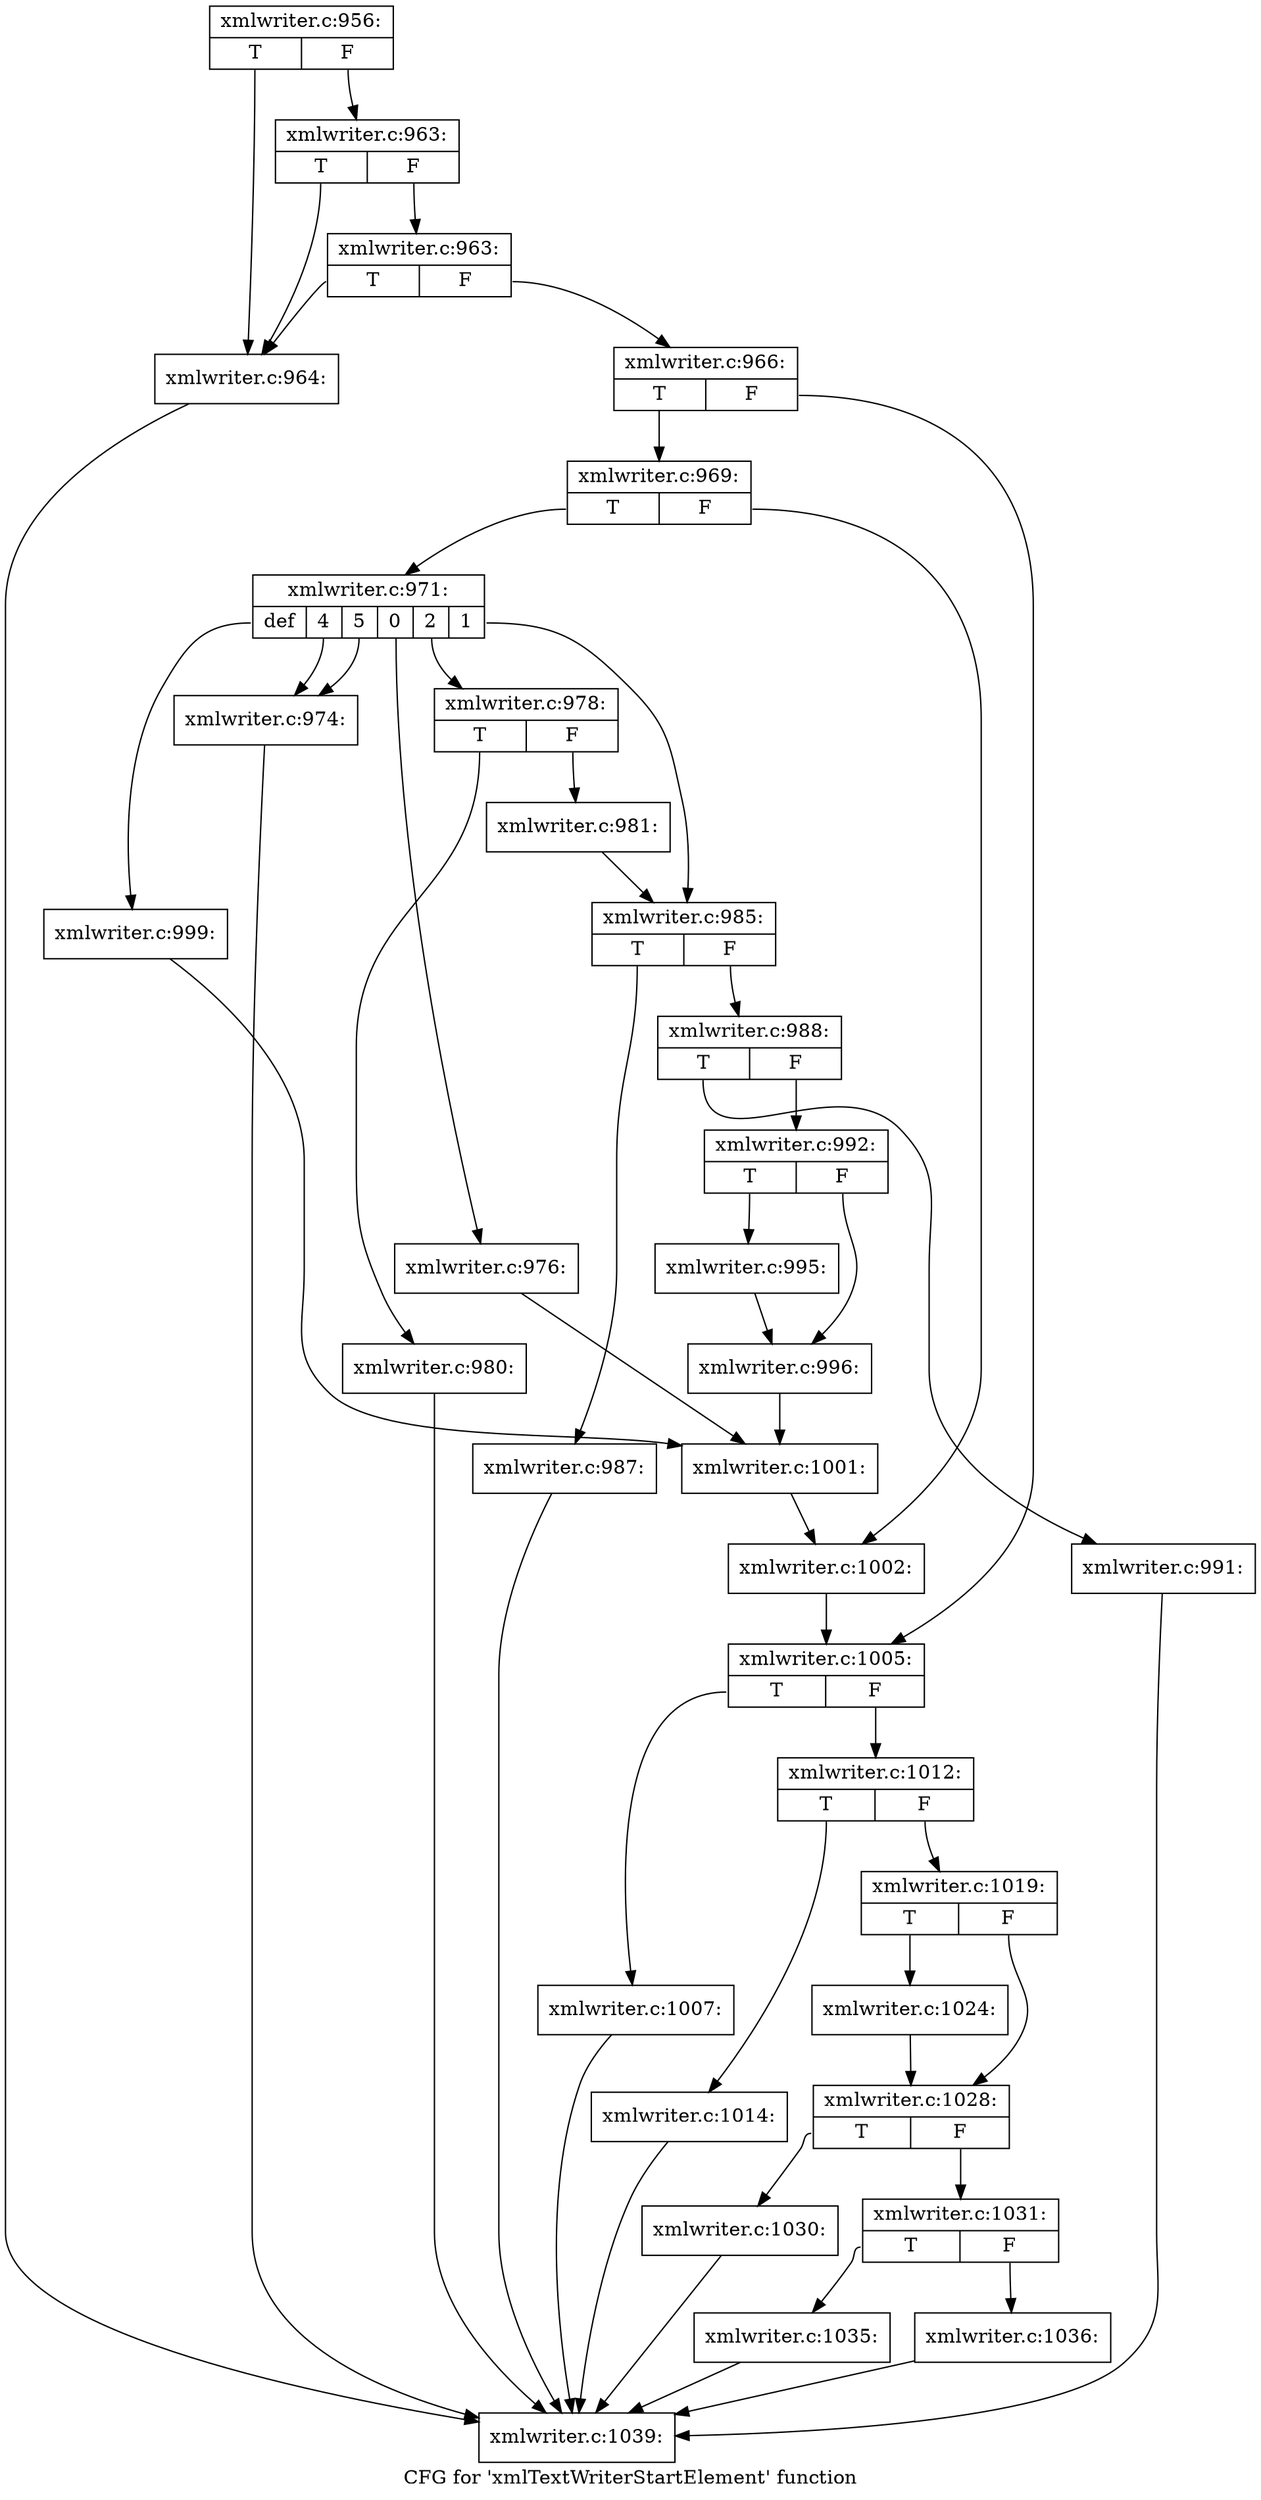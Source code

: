 digraph "CFG for 'xmlTextWriterStartElement' function" {
	label="CFG for 'xmlTextWriterStartElement' function";

	Node0x55d09c57b240 [shape=record,label="{xmlwriter.c:956:|{<s0>T|<s1>F}}"];
	Node0x55d09c57b240:s0 -> Node0x55d09c5817b0;
	Node0x55d09c57b240:s1 -> Node0x55d09c5818d0;
	Node0x55d09c5818d0 [shape=record,label="{xmlwriter.c:963:|{<s0>T|<s1>F}}"];
	Node0x55d09c5818d0:s0 -> Node0x55d09c5817b0;
	Node0x55d09c5818d0:s1 -> Node0x55d09c581850;
	Node0x55d09c581850 [shape=record,label="{xmlwriter.c:963:|{<s0>T|<s1>F}}"];
	Node0x55d09c581850:s0 -> Node0x55d09c5817b0;
	Node0x55d09c581850:s1 -> Node0x55d09c581800;
	Node0x55d09c5817b0 [shape=record,label="{xmlwriter.c:964:}"];
	Node0x55d09c5817b0 -> Node0x55d09c57ca90;
	Node0x55d09c581800 [shape=record,label="{xmlwriter.c:966:|{<s0>T|<s1>F}}"];
	Node0x55d09c581800:s0 -> Node0x55d09c582620;
	Node0x55d09c581800:s1 -> Node0x55d09c582670;
	Node0x55d09c582620 [shape=record,label="{xmlwriter.c:969:|{<s0>T|<s1>F}}"];
	Node0x55d09c582620:s0 -> Node0x55d09c582c90;
	Node0x55d09c582620:s1 -> Node0x55d09c582ce0;
	Node0x55d09c582c90 [shape=record,label="{xmlwriter.c:971:|{<s0>def|<s1>4|<s2>5|<s3>0|<s4>2|<s5>1}}"];
	Node0x55d09c582c90:s0 -> Node0x55d09c583140;
	Node0x55d09c582c90:s1 -> Node0x55d09c583260;
	Node0x55d09c582c90:s2 -> Node0x55d09c583260;
	Node0x55d09c582c90:s3 -> Node0x55d09c583420;
	Node0x55d09c582c90:s4 -> Node0x55d09c583500;
	Node0x55d09c582c90:s5 -> Node0x55d09c5844f0;
	Node0x55d09c583260 [shape=record,label="{xmlwriter.c:974:}"];
	Node0x55d09c583260 -> Node0x55d09c57ca90;
	Node0x55d09c583420 [shape=record,label="{xmlwriter.c:976:}"];
	Node0x55d09c583420 -> Node0x55d09c583030;
	Node0x55d09c583500 [shape=record,label="{xmlwriter.c:978:|{<s0>T|<s1>F}}"];
	Node0x55d09c583500:s0 -> Node0x55d09c583ec0;
	Node0x55d09c583500:s1 -> Node0x55d09c583f10;
	Node0x55d09c583ec0 [shape=record,label="{xmlwriter.c:980:}"];
	Node0x55d09c583ec0 -> Node0x55d09c57ca90;
	Node0x55d09c583f10 [shape=record,label="{xmlwriter.c:981:}"];
	Node0x55d09c583f10 -> Node0x55d09c5844f0;
	Node0x55d09c5844f0 [shape=record,label="{xmlwriter.c:985:|{<s0>T|<s1>F}}"];
	Node0x55d09c5844f0:s0 -> Node0x55d09c584870;
	Node0x55d09c5844f0:s1 -> Node0x55d09c5848c0;
	Node0x55d09c584870 [shape=record,label="{xmlwriter.c:987:}"];
	Node0x55d09c584870 -> Node0x55d09c57ca90;
	Node0x55d09c5848c0 [shape=record,label="{xmlwriter.c:988:|{<s0>T|<s1>F}}"];
	Node0x55d09c5848c0:s0 -> Node0x55d09c585200;
	Node0x55d09c5848c0:s1 -> Node0x55d09c585250;
	Node0x55d09c585200 [shape=record,label="{xmlwriter.c:991:}"];
	Node0x55d09c585200 -> Node0x55d09c57ca90;
	Node0x55d09c585250 [shape=record,label="{xmlwriter.c:992:|{<s0>T|<s1>F}}"];
	Node0x55d09c585250:s0 -> Node0x55d09c585a50;
	Node0x55d09c585250:s1 -> Node0x55d09c585aa0;
	Node0x55d09c585a50 [shape=record,label="{xmlwriter.c:995:}"];
	Node0x55d09c585a50 -> Node0x55d09c585aa0;
	Node0x55d09c585aa0 [shape=record,label="{xmlwriter.c:996:}"];
	Node0x55d09c585aa0 -> Node0x55d09c583030;
	Node0x55d09c583140 [shape=record,label="{xmlwriter.c:999:}"];
	Node0x55d09c583140 -> Node0x55d09c583030;
	Node0x55d09c583030 [shape=record,label="{xmlwriter.c:1001:}"];
	Node0x55d09c583030 -> Node0x55d09c582ce0;
	Node0x55d09c582ce0 [shape=record,label="{xmlwriter.c:1002:}"];
	Node0x55d09c582ce0 -> Node0x55d09c582670;
	Node0x55d09c582670 [shape=record,label="{xmlwriter.c:1005:|{<s0>T|<s1>F}}"];
	Node0x55d09c582670:s0 -> Node0x55d09c586870;
	Node0x55d09c582670:s1 -> Node0x55d09c5868c0;
	Node0x55d09c586870 [shape=record,label="{xmlwriter.c:1007:}"];
	Node0x55d09c586870 -> Node0x55d09c57ca90;
	Node0x55d09c5868c0 [shape=record,label="{xmlwriter.c:1012:|{<s0>T|<s1>F}}"];
	Node0x55d09c5868c0:s0 -> Node0x55d09c587360;
	Node0x55d09c5868c0:s1 -> Node0x55d09c5873b0;
	Node0x55d09c587360 [shape=record,label="{xmlwriter.c:1014:}"];
	Node0x55d09c587360 -> Node0x55d09c57ca90;
	Node0x55d09c5873b0 [shape=record,label="{xmlwriter.c:1019:|{<s0>T|<s1>F}}"];
	Node0x55d09c5873b0:s0 -> Node0x55d09c588140;
	Node0x55d09c5873b0:s1 -> Node0x55d09c588190;
	Node0x55d09c588140 [shape=record,label="{xmlwriter.c:1024:}"];
	Node0x55d09c588140 -> Node0x55d09c588190;
	Node0x55d09c588190 [shape=record,label="{xmlwriter.c:1028:|{<s0>T|<s1>F}}"];
	Node0x55d09c588190:s0 -> Node0x55d09c589010;
	Node0x55d09c588190:s1 -> Node0x55d09c589060;
	Node0x55d09c589010 [shape=record,label="{xmlwriter.c:1030:}"];
	Node0x55d09c589010 -> Node0x55d09c57ca90;
	Node0x55d09c589060 [shape=record,label="{xmlwriter.c:1031:|{<s0>T|<s1>F}}"];
	Node0x55d09c589060:s0 -> Node0x55d09c589ca0;
	Node0x55d09c589060:s1 -> Node0x55d09c589cf0;
	Node0x55d09c589ca0 [shape=record,label="{xmlwriter.c:1035:}"];
	Node0x55d09c589ca0 -> Node0x55d09c57ca90;
	Node0x55d09c589cf0 [shape=record,label="{xmlwriter.c:1036:}"];
	Node0x55d09c589cf0 -> Node0x55d09c57ca90;
	Node0x55d09c57ca90 [shape=record,label="{xmlwriter.c:1039:}"];
}
